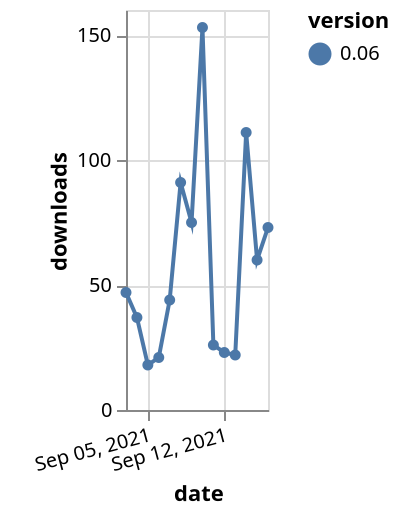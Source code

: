 {"$schema": "https://vega.github.io/schema/vega-lite/v5.json", "description": "A simple bar chart with embedded data.", "data": {"values": [{"date": "2021-09-03", "total": 78637, "delta": 47, "version": "0.06"}, {"date": "2021-09-04", "total": 78674, "delta": 37, "version": "0.06"}, {"date": "2021-09-05", "total": 78692, "delta": 18, "version": "0.06"}, {"date": "2021-09-06", "total": 78713, "delta": 21, "version": "0.06"}, {"date": "2021-09-07", "total": 78757, "delta": 44, "version": "0.06"}, {"date": "2021-09-08", "total": 78848, "delta": 91, "version": "0.06"}, {"date": "2021-09-09", "total": 78923, "delta": 75, "version": "0.06"}, {"date": "2021-09-10", "total": 79076, "delta": 153, "version": "0.06"}, {"date": "2021-09-11", "total": 79102, "delta": 26, "version": "0.06"}, {"date": "2021-09-12", "total": 79125, "delta": 23, "version": "0.06"}, {"date": "2021-09-13", "total": 79147, "delta": 22, "version": "0.06"}, {"date": "2021-09-14", "total": 79258, "delta": 111, "version": "0.06"}, {"date": "2021-09-15", "total": 79318, "delta": 60, "version": "0.06"}, {"date": "2021-09-16", "total": 79391, "delta": 73, "version": "0.06"}]}, "width": "container", "mark": {"type": "line", "point": {"filled": true}}, "encoding": {"x": {"field": "date", "type": "temporal", "timeUnit": "yearmonthdate", "title": "date", "axis": {"labelAngle": -15}}, "y": {"field": "delta", "type": "quantitative", "title": "downloads"}, "color": {"field": "version", "type": "nominal"}, "tooltip": {"field": "delta"}}}